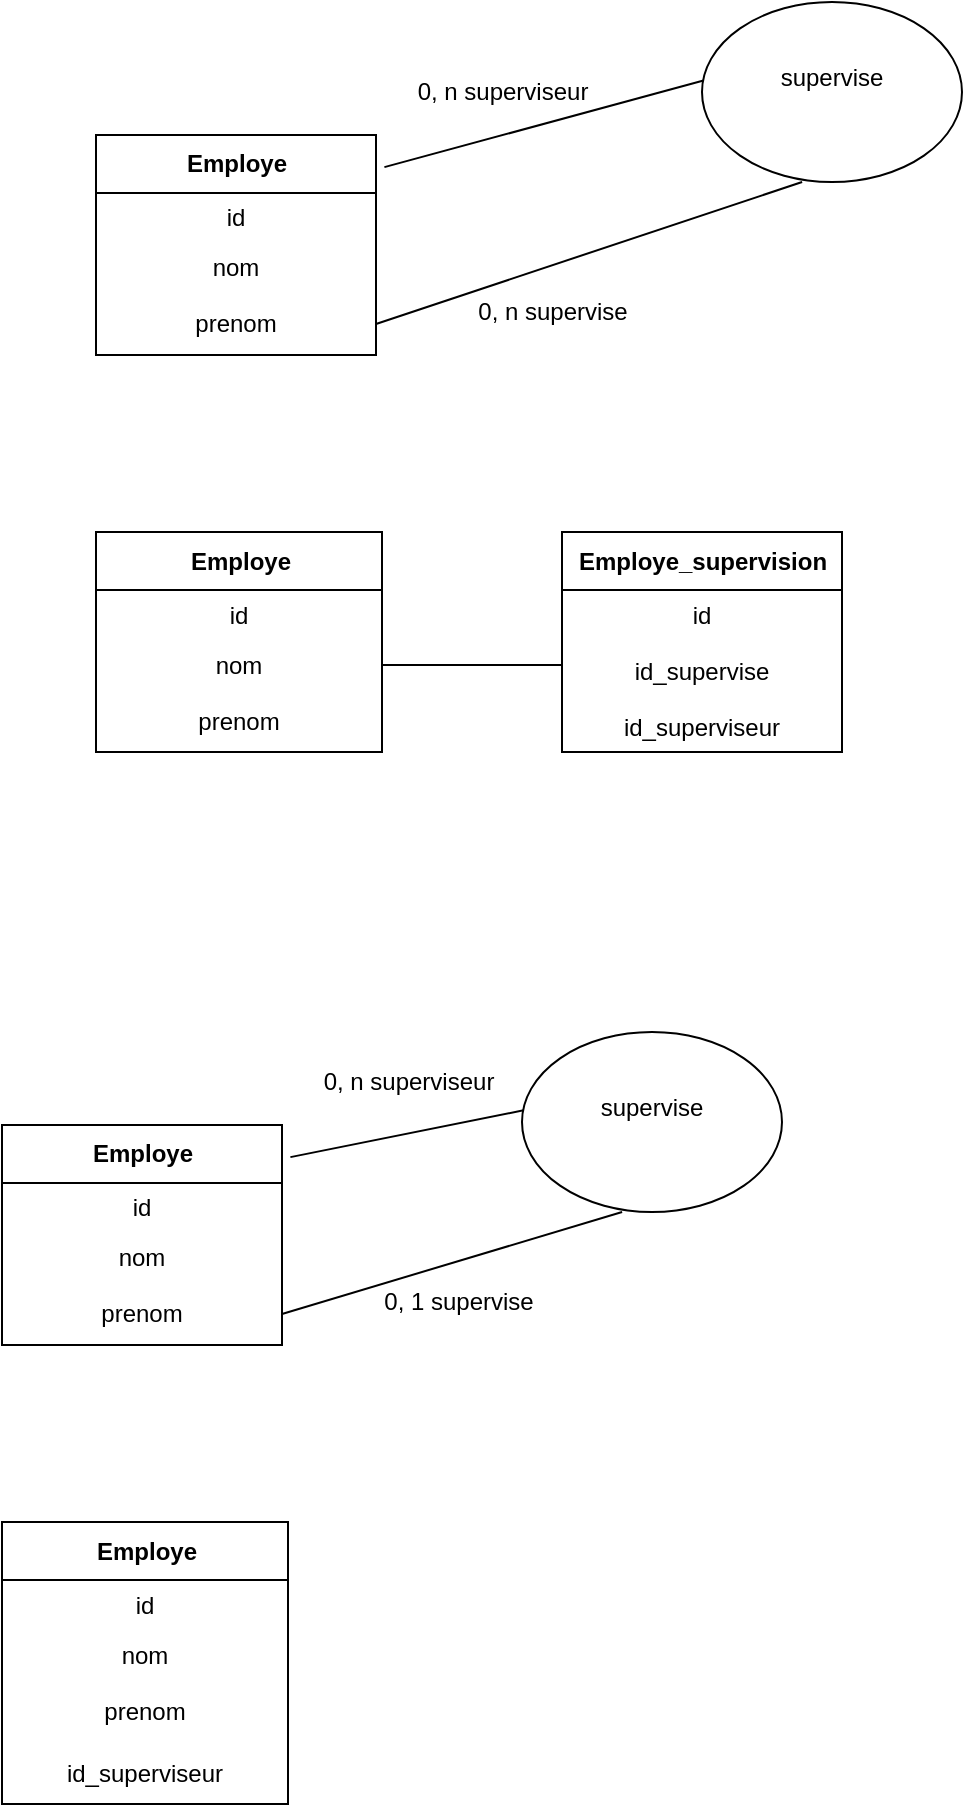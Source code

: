 <mxfile>
    <diagram id="KvFz2v_mJXBV7tQsjgvK" name="Page-1">
        <mxGraphModel dx="1881" dy="609" grid="1" gridSize="10" guides="1" tooltips="1" connect="1" arrows="1" fold="1" page="1" pageScale="1" pageWidth="827" pageHeight="1169" math="0" shadow="0">
            <root>
                <mxCell id="0"/>
                <mxCell id="1" parent="0"/>
                <mxCell id="4" value="Employe" style="swimlane;fontStyle=1;align=center;verticalAlign=middle;childLayout=stackLayout;horizontal=1;startSize=29;horizontalStack=0;resizeParent=1;resizeParentMax=0;resizeLast=0;collapsible=0;marginBottom=0;html=1;" vertex="1" parent="1">
                    <mxGeometry x="-583" y="221.5" width="140" height="110" as="geometry"/>
                </mxCell>
                <mxCell id="5" value="id" style="text;html=1;strokeColor=none;fillColor=none;align=center;verticalAlign=middle;spacingLeft=4;spacingRight=4;overflow=hidden;rotatable=0;points=[[0,0.5],[1,0.5]];portConstraint=eastwest;" vertex="1" parent="4">
                    <mxGeometry y="29" width="140" height="25" as="geometry"/>
                </mxCell>
                <mxCell id="6" value="nom" style="text;html=1;strokeColor=none;fillColor=none;align=center;verticalAlign=middle;spacingLeft=4;spacingRight=4;overflow=hidden;rotatable=0;points=[[0,0.5],[1,0.5]];portConstraint=eastwest;" vertex="1" parent="4">
                    <mxGeometry y="54" width="140" height="25" as="geometry"/>
                </mxCell>
                <mxCell id="7" value="&lt;div&gt;prenom&lt;/div&gt;" style="text;html=1;strokeColor=none;fillColor=none;align=center;verticalAlign=middle;spacingLeft=4;spacingRight=4;overflow=hidden;rotatable=0;points=[[0,0.5],[1,0.5]];portConstraint=eastwest;" vertex="1" parent="4">
                    <mxGeometry y="79" width="140" height="31" as="geometry"/>
                </mxCell>
                <mxCell id="9" style="edgeStyle=none;html=1;exitX=0.02;exitY=0.431;exitDx=0;exitDy=0;endArrow=none;endFill=0;entryX=1.03;entryY=0.146;entryDx=0;entryDy=0;exitPerimeter=0;entryPerimeter=0;" edge="1" parent="1" source="10" target="4">
                    <mxGeometry relative="1" as="geometry">
                        <mxPoint x="-443" y="288" as="targetPoint"/>
                    </mxGeometry>
                </mxCell>
                <mxCell id="10" value="supervise&lt;br&gt;&lt;br&gt;" style="ellipse;whiteSpace=wrap;html=1;align=center;" vertex="1" parent="1">
                    <mxGeometry x="-280" y="155" width="130" height="90" as="geometry"/>
                </mxCell>
                <mxCell id="11" value="0, n superviseur" style="text;html=1;resizable=0;autosize=1;align=center;verticalAlign=middle;points=[];fillColor=none;strokeColor=none;rounded=0;" vertex="1" parent="1">
                    <mxGeometry x="-430" y="190" width="100" height="20" as="geometry"/>
                </mxCell>
                <mxCell id="13" style="edgeStyle=none;html=1;exitX=1;exitY=0.5;exitDx=0;exitDy=0;entryX=0.385;entryY=1;entryDx=0;entryDy=0;entryPerimeter=0;endArrow=none;endFill=0;" edge="1" parent="1" source="7" target="10">
                    <mxGeometry relative="1" as="geometry"/>
                </mxCell>
                <mxCell id="14" value="0, n supervise" style="text;html=1;resizable=0;autosize=1;align=center;verticalAlign=middle;points=[];fillColor=none;strokeColor=none;rounded=0;" vertex="1" parent="1">
                    <mxGeometry x="-400" y="300" width="90" height="20" as="geometry"/>
                </mxCell>
                <mxCell id="15" value="Employe_supervision" style="swimlane;fontStyle=1;align=center;verticalAlign=middle;childLayout=stackLayout;horizontal=1;startSize=29;horizontalStack=0;resizeParent=1;resizeParentMax=0;resizeLast=0;collapsible=0;marginBottom=0;html=1;" vertex="1" parent="1">
                    <mxGeometry x="-350" y="420" width="140" height="110" as="geometry"/>
                </mxCell>
                <mxCell id="16" value="id" style="text;html=1;strokeColor=none;fillColor=none;align=center;verticalAlign=middle;spacingLeft=4;spacingRight=4;overflow=hidden;rotatable=0;points=[[0,0.5],[1,0.5]];portConstraint=eastwest;" vertex="1" parent="15">
                    <mxGeometry y="29" width="140" height="25" as="geometry"/>
                </mxCell>
                <mxCell id="18" value="&lt;div&gt;id_supervise&lt;/div&gt;" style="text;html=1;strokeColor=none;fillColor=none;align=center;verticalAlign=middle;spacingLeft=4;spacingRight=4;overflow=hidden;rotatable=0;points=[[0,0.5],[1,0.5]];portConstraint=eastwest;" vertex="1" parent="15">
                    <mxGeometry y="54" width="140" height="31" as="geometry"/>
                </mxCell>
                <mxCell id="45" value="id_superviseur" style="text;html=1;strokeColor=none;fillColor=none;align=center;verticalAlign=middle;spacingLeft=4;spacingRight=4;overflow=hidden;rotatable=0;points=[[0,0.5],[1,0.5]];portConstraint=eastwest;" vertex="1" parent="15">
                    <mxGeometry y="85" width="140" height="25" as="geometry"/>
                </mxCell>
                <mxCell id="19" value="Employe" style="swimlane;fontStyle=1;align=center;verticalAlign=middle;childLayout=stackLayout;horizontal=1;startSize=29;horizontalStack=0;resizeParent=1;resizeParentMax=0;resizeLast=0;collapsible=0;marginBottom=0;html=1;" vertex="1" parent="1">
                    <mxGeometry x="-583" y="420" width="143" height="110" as="geometry"/>
                </mxCell>
                <mxCell id="20" value="id" style="text;html=1;strokeColor=none;fillColor=none;align=center;verticalAlign=middle;spacingLeft=4;spacingRight=4;overflow=hidden;rotatable=0;points=[[0,0.5],[1,0.5]];portConstraint=eastwest;" vertex="1" parent="19">
                    <mxGeometry y="29" width="143" height="25" as="geometry"/>
                </mxCell>
                <mxCell id="21" value="nom" style="text;html=1;strokeColor=none;fillColor=none;align=center;verticalAlign=middle;spacingLeft=4;spacingRight=4;overflow=hidden;rotatable=0;points=[[0,0.5],[1,0.5]];portConstraint=eastwest;" vertex="1" parent="19">
                    <mxGeometry y="54" width="143" height="25" as="geometry"/>
                </mxCell>
                <mxCell id="22" value="&lt;div&gt;prenom&lt;/div&gt;" style="text;html=1;strokeColor=none;fillColor=none;align=center;verticalAlign=middle;spacingLeft=4;spacingRight=4;overflow=hidden;rotatable=0;points=[[0,0.5],[1,0.5]];portConstraint=eastwest;" vertex="1" parent="19">
                    <mxGeometry y="79" width="143" height="31" as="geometry"/>
                </mxCell>
                <mxCell id="23" style="edgeStyle=none;html=1;exitX=1;exitY=0.5;exitDx=0;exitDy=0;entryX=0;entryY=0.5;entryDx=0;entryDy=0;endArrow=none;endFill=0;" edge="1" parent="1" source="21">
                    <mxGeometry relative="1" as="geometry">
                        <mxPoint x="-350" y="486.5" as="targetPoint"/>
                    </mxGeometry>
                </mxCell>
                <mxCell id="24" value="Employe" style="swimlane;fontStyle=1;align=center;verticalAlign=middle;childLayout=stackLayout;horizontal=1;startSize=29;horizontalStack=0;resizeParent=1;resizeParentMax=0;resizeLast=0;collapsible=0;marginBottom=0;html=1;" vertex="1" parent="1">
                    <mxGeometry x="-630" y="716.5" width="140" height="110" as="geometry"/>
                </mxCell>
                <mxCell id="25" value="id" style="text;html=1;strokeColor=none;fillColor=none;align=center;verticalAlign=middle;spacingLeft=4;spacingRight=4;overflow=hidden;rotatable=0;points=[[0,0.5],[1,0.5]];portConstraint=eastwest;" vertex="1" parent="24">
                    <mxGeometry y="29" width="140" height="25" as="geometry"/>
                </mxCell>
                <mxCell id="26" value="nom" style="text;html=1;strokeColor=none;fillColor=none;align=center;verticalAlign=middle;spacingLeft=4;spacingRight=4;overflow=hidden;rotatable=0;points=[[0,0.5],[1,0.5]];portConstraint=eastwest;" vertex="1" parent="24">
                    <mxGeometry y="54" width="140" height="25" as="geometry"/>
                </mxCell>
                <mxCell id="27" value="&lt;div&gt;prenom&lt;/div&gt;" style="text;html=1;strokeColor=none;fillColor=none;align=center;verticalAlign=middle;spacingLeft=4;spacingRight=4;overflow=hidden;rotatable=0;points=[[0,0.5],[1,0.5]];portConstraint=eastwest;" vertex="1" parent="24">
                    <mxGeometry y="79" width="140" height="31" as="geometry"/>
                </mxCell>
                <mxCell id="28" style="edgeStyle=none;html=1;exitX=0.02;exitY=0.431;exitDx=0;exitDy=0;endArrow=none;endFill=0;entryX=1.03;entryY=0.146;entryDx=0;entryDy=0;exitPerimeter=0;entryPerimeter=0;" edge="1" parent="1" source="29" target="24">
                    <mxGeometry relative="1" as="geometry">
                        <mxPoint x="-490" y="783" as="targetPoint"/>
                    </mxGeometry>
                </mxCell>
                <mxCell id="29" value="supervise&lt;br&gt;&lt;br&gt;" style="ellipse;whiteSpace=wrap;html=1;align=center;" vertex="1" parent="1">
                    <mxGeometry x="-370" y="670" width="130" height="90" as="geometry"/>
                </mxCell>
                <mxCell id="30" value="0, n superviseur" style="text;html=1;resizable=0;autosize=1;align=center;verticalAlign=middle;points=[];fillColor=none;strokeColor=none;rounded=0;" vertex="1" parent="1">
                    <mxGeometry x="-477" y="685" width="100" height="20" as="geometry"/>
                </mxCell>
                <mxCell id="31" style="edgeStyle=none;html=1;exitX=1;exitY=0.5;exitDx=0;exitDy=0;entryX=0.385;entryY=1;entryDx=0;entryDy=0;entryPerimeter=0;endArrow=none;endFill=0;" edge="1" parent="1" source="27" target="29">
                    <mxGeometry relative="1" as="geometry"/>
                </mxCell>
                <mxCell id="32" value="0, 1 supervise" style="text;html=1;resizable=0;autosize=1;align=center;verticalAlign=middle;points=[];fillColor=none;strokeColor=none;rounded=0;" vertex="1" parent="1">
                    <mxGeometry x="-447" y="795" width="90" height="20" as="geometry"/>
                </mxCell>
                <mxCell id="37" value="Employe" style="swimlane;fontStyle=1;align=center;verticalAlign=middle;childLayout=stackLayout;horizontal=1;startSize=29;horizontalStack=0;resizeParent=1;resizeParentMax=0;resizeLast=0;collapsible=0;marginBottom=0;html=1;" vertex="1" parent="1">
                    <mxGeometry x="-630" y="915" width="143" height="141" as="geometry"/>
                </mxCell>
                <mxCell id="38" value="id" style="text;html=1;strokeColor=none;fillColor=none;align=center;verticalAlign=middle;spacingLeft=4;spacingRight=4;overflow=hidden;rotatable=0;points=[[0,0.5],[1,0.5]];portConstraint=eastwest;" vertex="1" parent="37">
                    <mxGeometry y="29" width="143" height="25" as="geometry"/>
                </mxCell>
                <mxCell id="39" value="nom" style="text;html=1;strokeColor=none;fillColor=none;align=center;verticalAlign=middle;spacingLeft=4;spacingRight=4;overflow=hidden;rotatable=0;points=[[0,0.5],[1,0.5]];portConstraint=eastwest;" vertex="1" parent="37">
                    <mxGeometry y="54" width="143" height="25" as="geometry"/>
                </mxCell>
                <mxCell id="40" value="&lt;div&gt;prenom&lt;/div&gt;" style="text;html=1;strokeColor=none;fillColor=none;align=center;verticalAlign=middle;spacingLeft=4;spacingRight=4;overflow=hidden;rotatable=0;points=[[0,0.5],[1,0.5]];portConstraint=eastwest;" vertex="1" parent="37">
                    <mxGeometry y="79" width="143" height="31" as="geometry"/>
                </mxCell>
                <mxCell id="43" value="&lt;div&gt;id_superviseur&lt;/div&gt;" style="text;html=1;strokeColor=none;fillColor=none;align=center;verticalAlign=middle;spacingLeft=4;spacingRight=4;overflow=hidden;rotatable=0;points=[[0,0.5],[1,0.5]];portConstraint=eastwest;" vertex="1" parent="37">
                    <mxGeometry y="110" width="143" height="31" as="geometry"/>
                </mxCell>
            </root>
        </mxGraphModel>
    </diagram>
</mxfile>